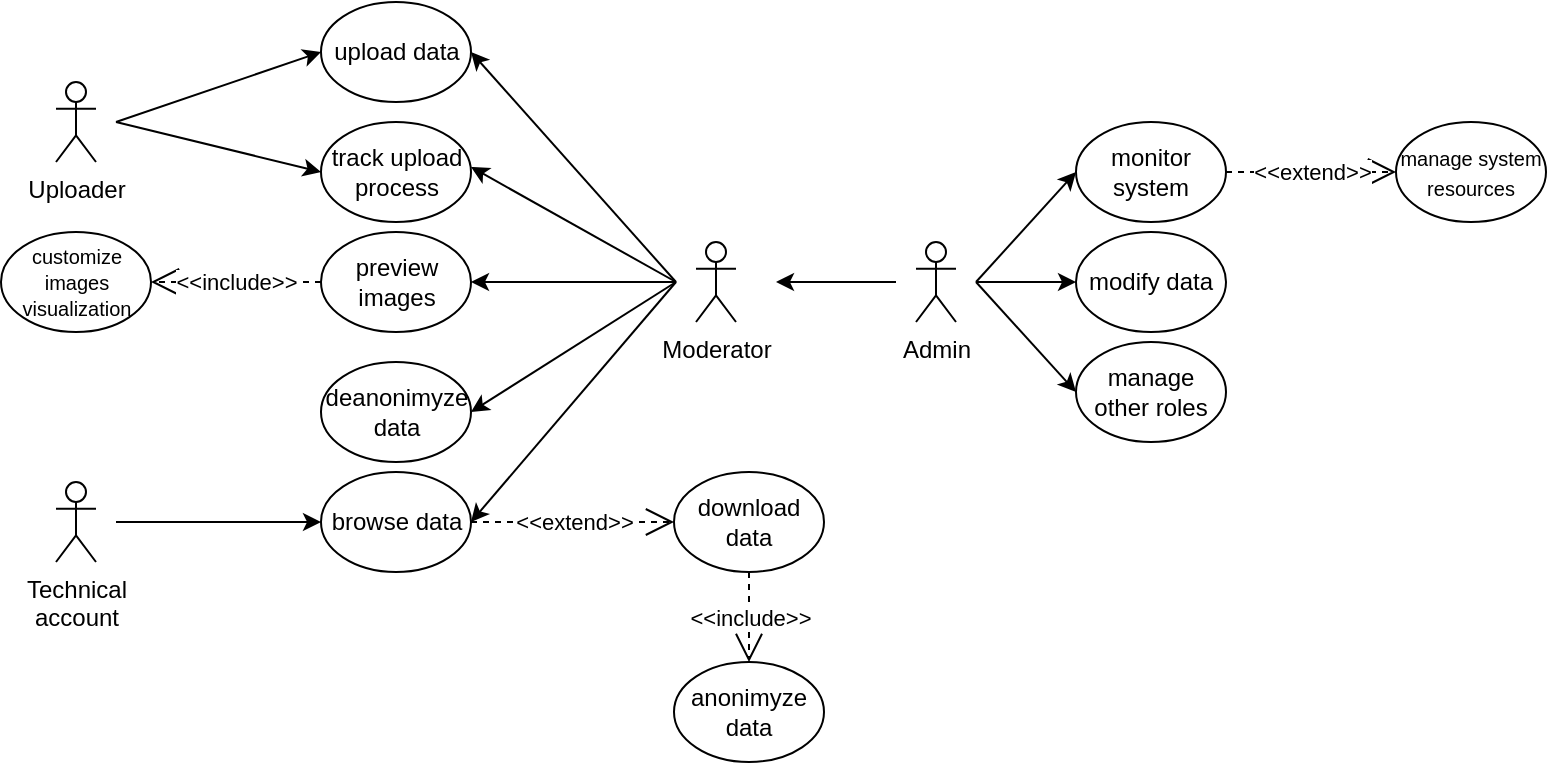 <mxfile version="24.7.17">
  <diagram name="Страница — 1" id="K9DpIMCQUKm6tweqTpe7">
    <mxGraphModel dx="712" dy="835" grid="1" gridSize="10" guides="1" tooltips="1" connect="1" arrows="1" fold="1" page="1" pageScale="1" pageWidth="827" pageHeight="1169" math="0" shadow="0">
      <root>
        <mxCell id="0" />
        <mxCell id="1" parent="0" />
        <mxCell id="lqApCSlY46Vw4tA-hEk7-7" value="Admin" style="shape=umlActor;verticalLabelPosition=bottom;verticalAlign=top;html=1;outlineConnect=0;" parent="1" vertex="1">
          <mxGeometry x="460" y="360" width="20" height="40" as="geometry" />
        </mxCell>
        <mxCell id="lqApCSlY46Vw4tA-hEk7-9" value="Uploader" style="shape=umlActor;verticalLabelPosition=bottom;verticalAlign=top;html=1;outlineConnect=0;" parent="1" vertex="1">
          <mxGeometry x="30" y="280" width="20" height="40" as="geometry" />
        </mxCell>
        <mxCell id="lqApCSlY46Vw4tA-hEk7-10" value="Moderator" style="shape=umlActor;verticalLabelPosition=bottom;verticalAlign=top;html=1;outlineConnect=0;" parent="1" vertex="1">
          <mxGeometry x="350" y="360" width="20" height="40" as="geometry" />
        </mxCell>
        <mxCell id="lqApCSlY46Vw4tA-hEk7-11" value="Technical&lt;div&gt;account&lt;/div&gt;" style="shape=umlActor;verticalLabelPosition=bottom;verticalAlign=top;html=1;outlineConnect=0;" parent="1" vertex="1">
          <mxGeometry x="30" y="480" width="20" height="40" as="geometry" />
        </mxCell>
        <mxCell id="lqApCSlY46Vw4tA-hEk7-13" value="download data" style="ellipse;whiteSpace=wrap;html=1;" parent="1" vertex="1">
          <mxGeometry x="339" y="475" width="75" height="50" as="geometry" />
        </mxCell>
        <mxCell id="lqApCSlY46Vw4tA-hEk7-15" value="upload data" style="ellipse;whiteSpace=wrap;html=1;" parent="1" vertex="1">
          <mxGeometry x="162.5" y="240" width="75" height="50" as="geometry" />
        </mxCell>
        <mxCell id="lqApCSlY46Vw4tA-hEk7-27" value="modify data" style="ellipse;whiteSpace=wrap;html=1;" parent="1" vertex="1">
          <mxGeometry x="540" y="355" width="75" height="50" as="geometry" />
        </mxCell>
        <mxCell id="lqApCSlY46Vw4tA-hEk7-31" value="track upload process" style="ellipse;whiteSpace=wrap;html=1;" parent="1" vertex="1">
          <mxGeometry x="162.5" y="300" width="75" height="50" as="geometry" />
        </mxCell>
        <mxCell id="lqApCSlY46Vw4tA-hEk7-32" value="deanonimyze&lt;div&gt;data&lt;/div&gt;" style="ellipse;whiteSpace=wrap;html=1;" parent="1" vertex="1">
          <mxGeometry x="162.5" y="420" width="75" height="50" as="geometry" />
        </mxCell>
        <mxCell id="lqApCSlY46Vw4tA-hEk7-34" value="&lt;p style=&quot;line-height: 100%;&quot;&gt;&lt;font style=&quot;font-size: 10px;&quot;&gt;customize images visualization&lt;/font&gt;&lt;/p&gt;" style="ellipse;whiteSpace=wrap;html=1;" parent="1" vertex="1">
          <mxGeometry x="2.5" y="355" width="75" height="50" as="geometry" />
        </mxCell>
        <mxCell id="lqApCSlY46Vw4tA-hEk7-42" value="" style="endArrow=classic;html=1;rounded=0;entryX=0;entryY=0.5;entryDx=0;entryDy=0;" parent="1" target="lqApCSlY46Vw4tA-hEk7-15" edge="1">
          <mxGeometry width="50" height="50" relative="1" as="geometry">
            <mxPoint x="60" y="300" as="sourcePoint" />
            <mxPoint x="130" y="260" as="targetPoint" />
          </mxGeometry>
        </mxCell>
        <mxCell id="lqApCSlY46Vw4tA-hEk7-43" value="" style="endArrow=classic;html=1;rounded=0;entryX=0;entryY=0.5;entryDx=0;entryDy=0;" parent="1" target="lqApCSlY46Vw4tA-hEk7-31" edge="1">
          <mxGeometry width="50" height="50" relative="1" as="geometry">
            <mxPoint x="60" y="300" as="sourcePoint" />
            <mxPoint x="171" y="280" as="targetPoint" />
          </mxGeometry>
        </mxCell>
        <mxCell id="lqApCSlY46Vw4tA-hEk7-45" value="" style="endArrow=classic;html=1;rounded=0;entryX=1;entryY=0.5;entryDx=0;entryDy=0;" parent="1" target="lqApCSlY46Vw4tA-hEk7-15" edge="1">
          <mxGeometry width="50" height="50" relative="1" as="geometry">
            <mxPoint x="340" y="380" as="sourcePoint" />
            <mxPoint x="340" y="350" as="targetPoint" />
          </mxGeometry>
        </mxCell>
        <mxCell id="lqApCSlY46Vw4tA-hEk7-46" value="" style="endArrow=classic;html=1;rounded=0;entryX=1;entryY=0.5;entryDx=0;entryDy=0;" parent="1" target="lqApCSlY46Vw4tA-hEk7-58" edge="1">
          <mxGeometry width="50" height="50" relative="1" as="geometry">
            <mxPoint x="340" y="380" as="sourcePoint" />
            <mxPoint x="230" y="280" as="targetPoint" />
          </mxGeometry>
        </mxCell>
        <mxCell id="lqApCSlY46Vw4tA-hEk7-47" value="" style="endArrow=classic;html=1;rounded=0;entryX=1;entryY=0.5;entryDx=0;entryDy=0;" parent="1" edge="1">
          <mxGeometry width="50" height="50" relative="1" as="geometry">
            <mxPoint x="340" y="380" as="sourcePoint" />
            <mxPoint x="237.5" y="322.5" as="targetPoint" />
          </mxGeometry>
        </mxCell>
        <mxCell id="lqApCSlY46Vw4tA-hEk7-48" value="" style="endArrow=classic;html=1;rounded=0;entryX=1;entryY=0.5;entryDx=0;entryDy=0;" parent="1" target="lqApCSlY46Vw4tA-hEk7-32" edge="1">
          <mxGeometry width="50" height="50" relative="1" as="geometry">
            <mxPoint x="340" y="380" as="sourcePoint" />
            <mxPoint x="250" y="440" as="targetPoint" />
          </mxGeometry>
        </mxCell>
        <mxCell id="lqApCSlY46Vw4tA-hEk7-49" value="" style="endArrow=classic;html=1;rounded=0;entryX=1;entryY=0.5;entryDx=0;entryDy=0;" parent="1" target="lqApCSlY46Vw4tA-hEk7-56" edge="1">
          <mxGeometry width="50" height="50" relative="1" as="geometry">
            <mxPoint x="340" y="380" as="sourcePoint" />
            <mxPoint x="230" y="350" as="targetPoint" />
          </mxGeometry>
        </mxCell>
        <mxCell id="lqApCSlY46Vw4tA-hEk7-50" value="" style="endArrow=classic;html=1;rounded=0;entryX=0;entryY=0.5;entryDx=0;entryDy=0;" parent="1" target="lqApCSlY46Vw4tA-hEk7-56" edge="1">
          <mxGeometry width="50" height="50" relative="1" as="geometry">
            <mxPoint x="60" y="500" as="sourcePoint" />
            <mxPoint y="387.5" as="targetPoint" />
          </mxGeometry>
        </mxCell>
        <mxCell id="lqApCSlY46Vw4tA-hEk7-51" value="" style="endArrow=classic;html=1;rounded=0;" parent="1" edge="1">
          <mxGeometry width="50" height="50" relative="1" as="geometry">
            <mxPoint x="450" y="380" as="sourcePoint" />
            <mxPoint x="390" y="380" as="targetPoint" />
          </mxGeometry>
        </mxCell>
        <mxCell id="lqApCSlY46Vw4tA-hEk7-52" value="" style="endArrow=classic;html=1;rounded=0;entryX=0;entryY=0.5;entryDx=0;entryDy=0;" parent="1" target="lqApCSlY46Vw4tA-hEk7-27" edge="1">
          <mxGeometry width="50" height="50" relative="1" as="geometry">
            <mxPoint x="490" y="380" as="sourcePoint" />
            <mxPoint x="540" y="350" as="targetPoint" />
          </mxGeometry>
        </mxCell>
        <mxCell id="lqApCSlY46Vw4tA-hEk7-54" value="monitor system" style="ellipse;whiteSpace=wrap;html=1;" parent="1" vertex="1">
          <mxGeometry x="540" y="300" width="75" height="50" as="geometry" />
        </mxCell>
        <mxCell id="lqApCSlY46Vw4tA-hEk7-55" value="" style="endArrow=classic;html=1;rounded=0;entryX=0;entryY=0.5;entryDx=0;entryDy=0;" parent="1" target="lqApCSlY46Vw4tA-hEk7-54" edge="1">
          <mxGeometry width="50" height="50" relative="1" as="geometry">
            <mxPoint x="490" y="380" as="sourcePoint" />
            <mxPoint x="550" y="350" as="targetPoint" />
          </mxGeometry>
        </mxCell>
        <mxCell id="lqApCSlY46Vw4tA-hEk7-56" value="browse data" style="ellipse;whiteSpace=wrap;html=1;" parent="1" vertex="1">
          <mxGeometry x="162.5" y="475" width="75" height="50" as="geometry" />
        </mxCell>
        <mxCell id="lqApCSlY46Vw4tA-hEk7-58" value="preview images" style="ellipse;whiteSpace=wrap;html=1;" parent="1" vertex="1">
          <mxGeometry x="162.5" y="355" width="75" height="50" as="geometry" />
        </mxCell>
        <mxCell id="lqApCSlY46Vw4tA-hEk7-64" value="&amp;lt;&amp;lt;include&amp;gt;&amp;gt;" style="endArrow=open;endSize=12;dashed=1;html=1;rounded=0;entryX=1;entryY=0.5;entryDx=0;entryDy=0;exitX=0;exitY=0.5;exitDx=0;exitDy=0;" parent="1" source="lqApCSlY46Vw4tA-hEk7-58" target="lqApCSlY46Vw4tA-hEk7-34" edge="1">
          <mxGeometry width="160" relative="1" as="geometry">
            <mxPoint x="200" y="520" as="sourcePoint" />
            <mxPoint x="360" y="520" as="targetPoint" />
          </mxGeometry>
        </mxCell>
        <mxCell id="lqApCSlY46Vw4tA-hEk7-66" value="&lt;font style=&quot;font-size: 10px;&quot;&gt;manage system resources&lt;/font&gt;" style="ellipse;whiteSpace=wrap;html=1;" parent="1" vertex="1">
          <mxGeometry x="700" y="300" width="75" height="50" as="geometry" />
        </mxCell>
        <mxCell id="lqApCSlY46Vw4tA-hEk7-67" value="&amp;lt;&amp;lt;extend&amp;gt;&amp;gt;" style="endArrow=open;endSize=12;dashed=1;html=1;rounded=0;entryX=0;entryY=0.5;entryDx=0;entryDy=0;exitX=1;exitY=0.5;exitDx=0;exitDy=0;" parent="1" source="lqApCSlY46Vw4tA-hEk7-54" target="lqApCSlY46Vw4tA-hEk7-66" edge="1">
          <mxGeometry width="160" relative="1" as="geometry">
            <mxPoint x="360" y="400" as="sourcePoint" />
            <mxPoint x="520" y="400" as="targetPoint" />
          </mxGeometry>
        </mxCell>
        <mxCell id="o1ka_eYf63VEtD5mATq4-1" value="anonimyze data" style="ellipse;whiteSpace=wrap;html=1;" parent="1" vertex="1">
          <mxGeometry x="339" y="570" width="75" height="50" as="geometry" />
        </mxCell>
        <mxCell id="o1ka_eYf63VEtD5mATq4-3" value="&amp;lt;&amp;lt;include&amp;gt;&amp;gt;" style="endArrow=open;endSize=12;dashed=1;html=1;rounded=0;entryX=0.5;entryY=0;entryDx=0;entryDy=0;exitX=0.5;exitY=1;exitDx=0;exitDy=0;" parent="1" source="lqApCSlY46Vw4tA-hEk7-13" target="o1ka_eYf63VEtD5mATq4-1" edge="1">
          <mxGeometry width="160" relative="1" as="geometry">
            <mxPoint x="210" y="530" as="sourcePoint" />
            <mxPoint x="128" y="560" as="targetPoint" />
          </mxGeometry>
        </mxCell>
        <mxCell id="o1ka_eYf63VEtD5mATq4-5" value="&amp;lt;&amp;lt;extend&amp;gt;&amp;gt;" style="endArrow=open;endSize=12;dashed=1;html=1;rounded=0;entryX=0;entryY=0.5;entryDx=0;entryDy=0;exitX=1;exitY=0.5;exitDx=0;exitDy=0;" parent="1" source="lqApCSlY46Vw4tA-hEk7-56" target="lqApCSlY46Vw4tA-hEk7-13" edge="1">
          <mxGeometry width="160" relative="1" as="geometry">
            <mxPoint x="210" y="535" as="sourcePoint" />
            <mxPoint x="210" y="580" as="targetPoint" />
          </mxGeometry>
        </mxCell>
        <mxCell id="-uhEQLhogprpECnA2yG6-1" value="manage other roles" style="ellipse;whiteSpace=wrap;html=1;" parent="1" vertex="1">
          <mxGeometry x="540" y="410" width="75" height="50" as="geometry" />
        </mxCell>
        <mxCell id="-uhEQLhogprpECnA2yG6-2" value="" style="endArrow=classic;html=1;rounded=0;entryX=0;entryY=0.5;entryDx=0;entryDy=0;" parent="1" target="-uhEQLhogprpECnA2yG6-1" edge="1">
          <mxGeometry width="50" height="50" relative="1" as="geometry">
            <mxPoint x="490" y="380" as="sourcePoint" />
            <mxPoint x="550" y="445" as="targetPoint" />
          </mxGeometry>
        </mxCell>
      </root>
    </mxGraphModel>
  </diagram>
</mxfile>
